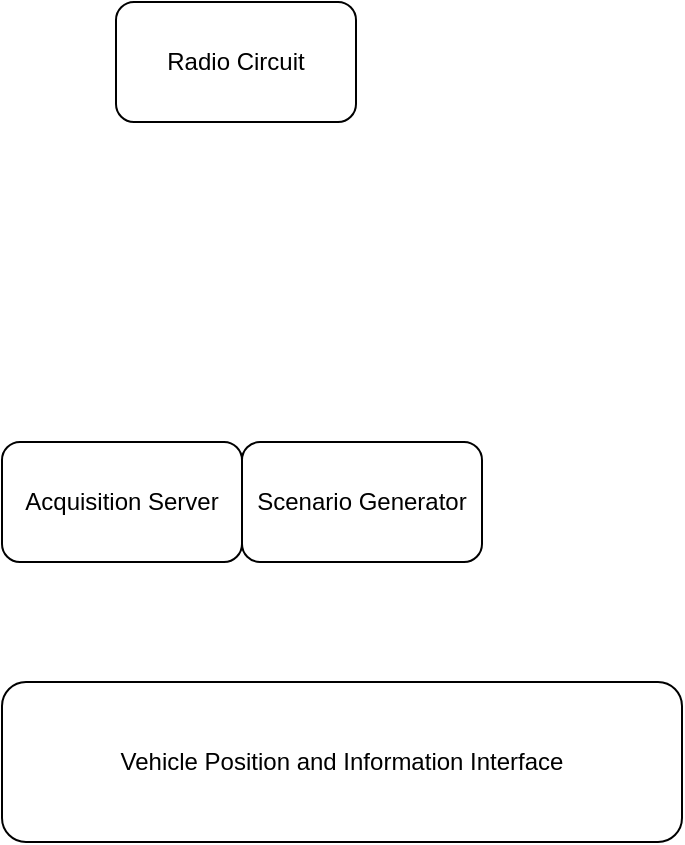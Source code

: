 <mxfile version="20.3.6" type="github" pages="3">
  <diagram id="QYVSEmqz1Xe53FgVcWaA" name="Blockdiagram">
    <mxGraphModel dx="1209" dy="773" grid="1" gridSize="10" guides="1" tooltips="1" connect="1" arrows="1" fold="1" page="1" pageScale="1" pageWidth="827" pageHeight="1169" math="0" shadow="0">
      <root>
        <mxCell id="0" />
        <mxCell id="1" parent="0" />
        <UserObject label="Vehicle Position and Information Interface " link="data:page/id,f508hbFI7pnM3ZHdvNaE" id="nnk4DfVSFUegt-mRuhWn-2">
          <mxCell style="rounded=1;whiteSpace=wrap;html=1;" parent="1" vertex="1">
            <mxGeometry x="243" y="880" width="340" height="80" as="geometry" />
          </mxCell>
        </UserObject>
        <mxCell id="NUR6f2KitnfJjr7ZSmCl-1" value="Acquisition Server" style="rounded=1;whiteSpace=wrap;html=1;" parent="1" vertex="1">
          <mxGeometry x="243" y="760" width="120" height="60" as="geometry" />
        </mxCell>
        <mxCell id="NUR6f2KitnfJjr7ZSmCl-2" value="Scenario Generator" style="rounded=1;whiteSpace=wrap;html=1;" parent="1" vertex="1">
          <mxGeometry x="363" y="760" width="120" height="60" as="geometry" />
        </mxCell>
        <UserObject label="Radio Circuit" link="data:page/id,aB4gZ5grOC3IvhDznhnT" id="30xhEUEDTNnO7rRw1Q8h-1">
          <mxCell style="rounded=1;whiteSpace=wrap;html=1;" vertex="1" parent="1">
            <mxGeometry x="300" y="540" width="120" height="60" as="geometry" />
          </mxCell>
        </UserObject>
      </root>
    </mxGraphModel>
  </diagram>
  <diagram id="f508hbFI7pnM3ZHdvNaE" name="VPII">
    <mxGraphModel dx="1209" dy="773" grid="1" gridSize="10" guides="1" tooltips="1" connect="1" arrows="1" fold="1" page="1" pageScale="1" pageWidth="827" pageHeight="1169" math="0" shadow="0">
      <root>
        <mxCell id="0" />
        <mxCell id="1" parent="0" />
      </root>
    </mxGraphModel>
  </diagram>
  <diagram id="aB4gZ5grOC3IvhDznhnT" name="Radio Circuit">
    <mxGraphModel dx="1209" dy="773" grid="1" gridSize="10" guides="1" tooltips="1" connect="1" arrows="1" fold="1" page="1" pageScale="1" pageWidth="827" pageHeight="1169" math="0" shadow="0">
      <root>
        <mxCell id="0" />
        <mxCell id="1" parent="0" />
      </root>
    </mxGraphModel>
  </diagram>
</mxfile>
